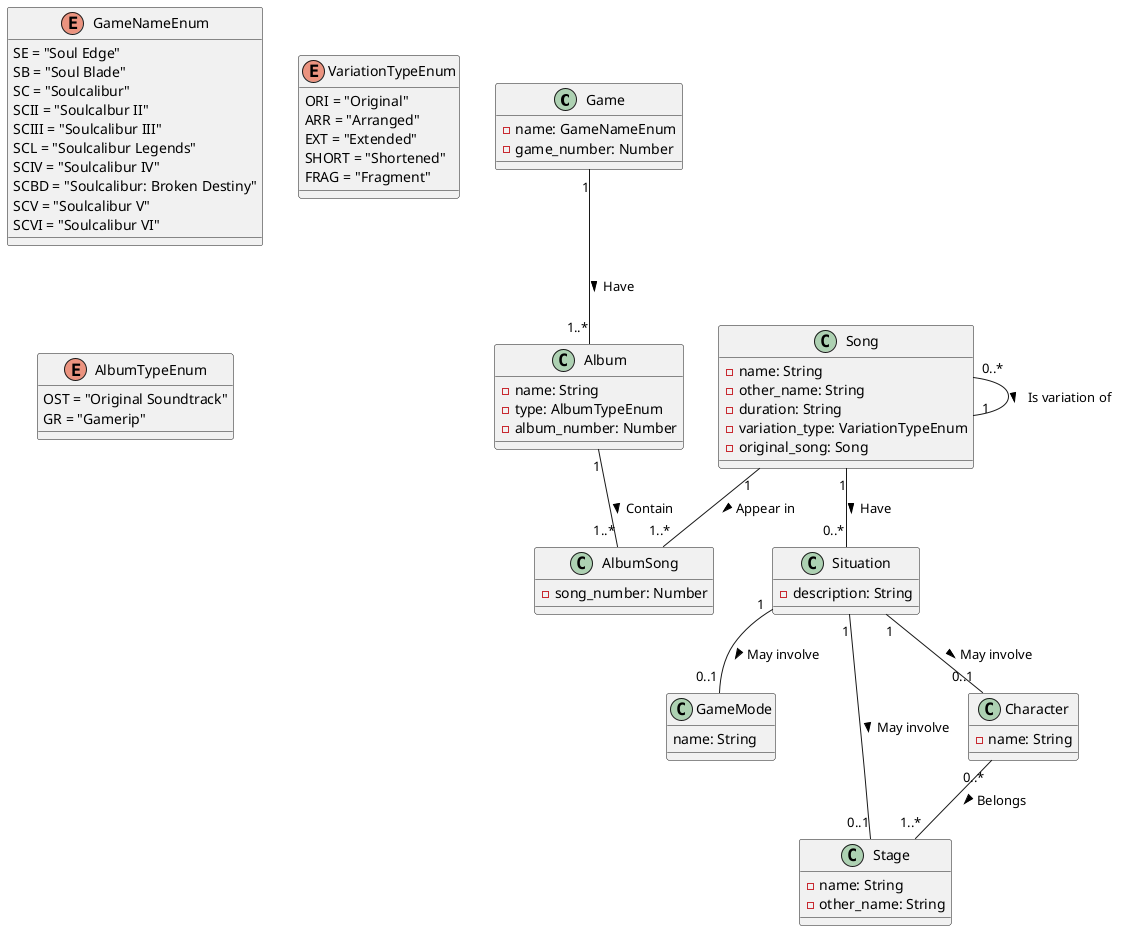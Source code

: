 @startuml soulcalibur_music

' CLASSES

class Game {
    - name: GameNameEnum
    - game_number: Number
}

class Album {
    - name: String
    - type: AlbumTypeEnum
    - album_number: Number
}

class AlbumSong {
    - song_number: Number
}

class Song {
    - name: String
    - other_name: String
    - duration: String
    - variation_type: VariationTypeEnum
    - original_song: Song
}

class Situation {
    - description: String
}

class GameMode {
    name: String
}

class Stage {
    - name: String
    - other_name: String
}

class Character {
    - name: String
}

' RELATIONSHIP

Game "1" -- "1..*" Album : Have >
Album "1" -- "1..*" AlbumSong : Contain >
Song "1" -- "1..*" AlbumSong : Appear in >
Song "0..*" -- "1" Song : Is variation of >
Song "1" -- "0..*" Situation : Have >
Situation "1" -- "0..1" Character : May involve >
Situation "1" -- "0..1" Stage : May involve >
Situation "1" -- "0..1" GameMode : May involve >
Character "0..*" -- "1..*" Stage : Belongs >

' ENUMS

enum GameNameEnum {
    SE = "Soul Edge"
    SB = "Soul Blade"
    SC = "Soulcalibur"
    SCII = "Soulcalbur II"
    SCIII = "Soulcalibur III"
    SCL = "Soulcalibur Legends"
    SCIV = "Soulcalibur IV"
    SCBD = "Soulcalibur: Broken Destiny"
    SCV = "Soulcalibur V"
    SCVI = "Soulcalibur VI"
}

enum VariationTypeEnum {
    ORI = "Original"
    ARR = "Arranged"
    EXT = "Extended"
    SHORT = "Shortened"
    FRAG = "Fragment"
}

enum AlbumTypeEnum {
    OST = "Original Soundtrack"
    GR = "Gamerip"
}

@enduml
